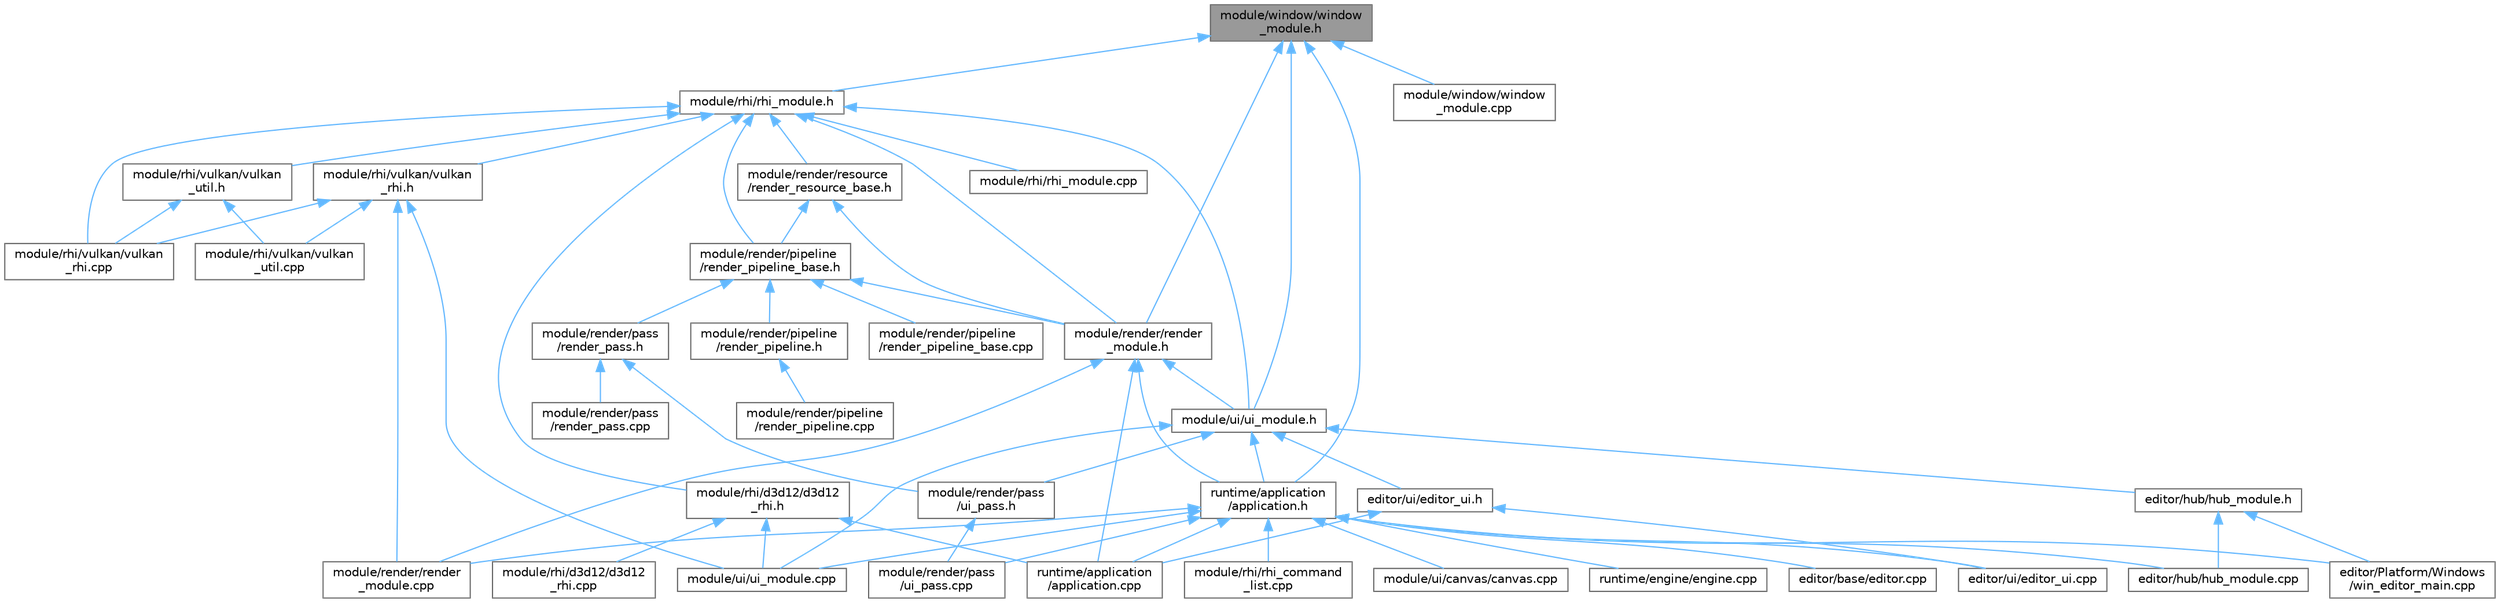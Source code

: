 digraph "module/window/window_module.h"
{
 // LATEX_PDF_SIZE
  bgcolor="transparent";
  edge [fontname=Helvetica,fontsize=10,labelfontname=Helvetica,labelfontsize=10];
  node [fontname=Helvetica,fontsize=10,shape=box,height=0.2,width=0.4];
  Node1 [id="Node000001",label="module/window/window\l_module.h",height=0.2,width=0.4,color="gray40", fillcolor="grey60", style="filled", fontcolor="black",tooltip=" "];
  Node1 -> Node2 [id="edge58_Node000001_Node000002",dir="back",color="steelblue1",style="solid",tooltip=" "];
  Node2 [id="Node000002",label="module/render/render\l_module.h",height=0.2,width=0.4,color="grey40", fillcolor="white", style="filled",URL="$render__module_8h.html",tooltip=" "];
  Node2 -> Node3 [id="edge59_Node000002_Node000003",dir="back",color="steelblue1",style="solid",tooltip=" "];
  Node3 [id="Node000003",label="module/render/render\l_module.cpp",height=0.2,width=0.4,color="grey40", fillcolor="white", style="filled",URL="$render__module_8cpp.html",tooltip=" "];
  Node2 -> Node4 [id="edge60_Node000002_Node000004",dir="back",color="steelblue1",style="solid",tooltip=" "];
  Node4 [id="Node000004",label="module/ui/ui_module.h",height=0.2,width=0.4,color="grey40", fillcolor="white", style="filled",URL="$ui__module_8h.html",tooltip=" "];
  Node4 -> Node5 [id="edge61_Node000004_Node000005",dir="back",color="steelblue1",style="solid",tooltip=" "];
  Node5 [id="Node000005",label="editor/hub/hub_module.h",height=0.2,width=0.4,color="grey40", fillcolor="white", style="filled",URL="$hub__module_8h.html",tooltip=" "];
  Node5 -> Node6 [id="edge62_Node000005_Node000006",dir="back",color="steelblue1",style="solid",tooltip=" "];
  Node6 [id="Node000006",label="editor/Platform/Windows\l/win_editor_main.cpp",height=0.2,width=0.4,color="grey40", fillcolor="white", style="filled",URL="$win__editor__main_8cpp.html",tooltip=" "];
  Node5 -> Node7 [id="edge63_Node000005_Node000007",dir="back",color="steelblue1",style="solid",tooltip=" "];
  Node7 [id="Node000007",label="editor/hub/hub_module.cpp",height=0.2,width=0.4,color="grey40", fillcolor="white", style="filled",URL="$hub__module_8cpp.html",tooltip=" "];
  Node4 -> Node8 [id="edge64_Node000004_Node000008",dir="back",color="steelblue1",style="solid",tooltip=" "];
  Node8 [id="Node000008",label="editor/ui/editor_ui.h",height=0.2,width=0.4,color="grey40", fillcolor="white", style="filled",URL="$editor__ui_8h.html",tooltip=" "];
  Node8 -> Node9 [id="edge65_Node000008_Node000009",dir="back",color="steelblue1",style="solid",tooltip=" "];
  Node9 [id="Node000009",label="editor/ui/editor_ui.cpp",height=0.2,width=0.4,color="grey40", fillcolor="white", style="filled",URL="$editor__ui_8cpp.html",tooltip=" "];
  Node8 -> Node10 [id="edge66_Node000008_Node000010",dir="back",color="steelblue1",style="solid",tooltip=" "];
  Node10 [id="Node000010",label="runtime/application\l/application.cpp",height=0.2,width=0.4,color="grey40", fillcolor="white", style="filled",URL="$application_8cpp.html",tooltip=" "];
  Node4 -> Node11 [id="edge67_Node000004_Node000011",dir="back",color="steelblue1",style="solid",tooltip=" "];
  Node11 [id="Node000011",label="module/render/pass\l/ui_pass.h",height=0.2,width=0.4,color="grey40", fillcolor="white", style="filled",URL="$ui__pass_8h.html",tooltip=" "];
  Node11 -> Node12 [id="edge68_Node000011_Node000012",dir="back",color="steelblue1",style="solid",tooltip=" "];
  Node12 [id="Node000012",label="module/render/pass\l/ui_pass.cpp",height=0.2,width=0.4,color="grey40", fillcolor="white", style="filled",URL="$ui__pass_8cpp.html",tooltip=" "];
  Node4 -> Node13 [id="edge69_Node000004_Node000013",dir="back",color="steelblue1",style="solid",tooltip=" "];
  Node13 [id="Node000013",label="module/ui/ui_module.cpp",height=0.2,width=0.4,color="grey40", fillcolor="white", style="filled",URL="$ui__module_8cpp.html",tooltip=" "];
  Node4 -> Node14 [id="edge70_Node000004_Node000014",dir="back",color="steelblue1",style="solid",tooltip=" "];
  Node14 [id="Node000014",label="runtime/application\l/application.h",height=0.2,width=0.4,color="grey40", fillcolor="white", style="filled",URL="$application_8h.html",tooltip=" "];
  Node14 -> Node6 [id="edge71_Node000014_Node000006",dir="back",color="steelblue1",style="solid",tooltip=" "];
  Node14 -> Node15 [id="edge72_Node000014_Node000015",dir="back",color="steelblue1",style="solid",tooltip=" "];
  Node15 [id="Node000015",label="editor/base/editor.cpp",height=0.2,width=0.4,color="grey40", fillcolor="white", style="filled",URL="$editor_8cpp.html",tooltip=" "];
  Node14 -> Node7 [id="edge73_Node000014_Node000007",dir="back",color="steelblue1",style="solid",tooltip=" "];
  Node14 -> Node9 [id="edge74_Node000014_Node000009",dir="back",color="steelblue1",style="solid",tooltip=" "];
  Node14 -> Node12 [id="edge75_Node000014_Node000012",dir="back",color="steelblue1",style="solid",tooltip=" "];
  Node14 -> Node3 [id="edge76_Node000014_Node000003",dir="back",color="steelblue1",style="solid",tooltip=" "];
  Node14 -> Node16 [id="edge77_Node000014_Node000016",dir="back",color="steelblue1",style="solid",tooltip=" "];
  Node16 [id="Node000016",label="module/rhi/rhi_command\l_list.cpp",height=0.2,width=0.4,color="grey40", fillcolor="white", style="filled",URL="$rhi__command__list_8cpp.html",tooltip=" "];
  Node14 -> Node17 [id="edge78_Node000014_Node000017",dir="back",color="steelblue1",style="solid",tooltip=" "];
  Node17 [id="Node000017",label="module/ui/canvas/canvas.cpp",height=0.2,width=0.4,color="grey40", fillcolor="white", style="filled",URL="$canvas_8cpp.html",tooltip=" "];
  Node14 -> Node13 [id="edge79_Node000014_Node000013",dir="back",color="steelblue1",style="solid",tooltip=" "];
  Node14 -> Node10 [id="edge80_Node000014_Node000010",dir="back",color="steelblue1",style="solid",tooltip=" "];
  Node14 -> Node18 [id="edge81_Node000014_Node000018",dir="back",color="steelblue1",style="solid",tooltip=" "];
  Node18 [id="Node000018",label="runtime/engine/engine.cpp",height=0.2,width=0.4,color="grey40", fillcolor="white", style="filled",URL="$engine_8cpp.html",tooltip=" "];
  Node2 -> Node10 [id="edge82_Node000002_Node000010",dir="back",color="steelblue1",style="solid",tooltip=" "];
  Node2 -> Node14 [id="edge83_Node000002_Node000014",dir="back",color="steelblue1",style="solid",tooltip=" "];
  Node1 -> Node19 [id="edge84_Node000001_Node000019",dir="back",color="steelblue1",style="solid",tooltip=" "];
  Node19 [id="Node000019",label="module/rhi/rhi_module.h",height=0.2,width=0.4,color="grey40", fillcolor="white", style="filled",URL="$rhi__module_8h.html",tooltip=" "];
  Node19 -> Node20 [id="edge85_Node000019_Node000020",dir="back",color="steelblue1",style="solid",tooltip=" "];
  Node20 [id="Node000020",label="module/render/pipeline\l/render_pipeline_base.h",height=0.2,width=0.4,color="grey40", fillcolor="white", style="filled",URL="$render__pipeline__base_8h.html",tooltip=" "];
  Node20 -> Node21 [id="edge86_Node000020_Node000021",dir="back",color="steelblue1",style="solid",tooltip=" "];
  Node21 [id="Node000021",label="module/render/pass\l/render_pass.h",height=0.2,width=0.4,color="grey40", fillcolor="white", style="filled",URL="$render__pass_8h.html",tooltip=" "];
  Node21 -> Node22 [id="edge87_Node000021_Node000022",dir="back",color="steelblue1",style="solid",tooltip=" "];
  Node22 [id="Node000022",label="module/render/pass\l/render_pass.cpp",height=0.2,width=0.4,color="grey40", fillcolor="white", style="filled",URL="$render__pass_8cpp.html",tooltip=" "];
  Node21 -> Node11 [id="edge88_Node000021_Node000011",dir="back",color="steelblue1",style="solid",tooltip=" "];
  Node20 -> Node23 [id="edge89_Node000020_Node000023",dir="back",color="steelblue1",style="solid",tooltip=" "];
  Node23 [id="Node000023",label="module/render/pipeline\l/render_pipeline.h",height=0.2,width=0.4,color="grey40", fillcolor="white", style="filled",URL="$render__pipeline_8h.html",tooltip=" "];
  Node23 -> Node24 [id="edge90_Node000023_Node000024",dir="back",color="steelblue1",style="solid",tooltip=" "];
  Node24 [id="Node000024",label="module/render/pipeline\l/render_pipeline.cpp",height=0.2,width=0.4,color="grey40", fillcolor="white", style="filled",URL="$render__pipeline_8cpp.html",tooltip=" "];
  Node20 -> Node25 [id="edge91_Node000020_Node000025",dir="back",color="steelblue1",style="solid",tooltip=" "];
  Node25 [id="Node000025",label="module/render/pipeline\l/render_pipeline_base.cpp",height=0.2,width=0.4,color="grey40", fillcolor="white", style="filled",URL="$render__pipeline__base_8cpp.html",tooltip=" "];
  Node20 -> Node2 [id="edge92_Node000020_Node000002",dir="back",color="steelblue1",style="solid",tooltip=" "];
  Node19 -> Node2 [id="edge93_Node000019_Node000002",dir="back",color="steelblue1",style="solid",tooltip=" "];
  Node19 -> Node26 [id="edge94_Node000019_Node000026",dir="back",color="steelblue1",style="solid",tooltip=" "];
  Node26 [id="Node000026",label="module/render/resource\l/render_resource_base.h",height=0.2,width=0.4,color="grey40", fillcolor="white", style="filled",URL="$render__resource__base_8h.html",tooltip=" "];
  Node26 -> Node20 [id="edge95_Node000026_Node000020",dir="back",color="steelblue1",style="solid",tooltip=" "];
  Node26 -> Node2 [id="edge96_Node000026_Node000002",dir="back",color="steelblue1",style="solid",tooltip=" "];
  Node19 -> Node27 [id="edge97_Node000019_Node000027",dir="back",color="steelblue1",style="solid",tooltip=" "];
  Node27 [id="Node000027",label="module/rhi/d3d12/d3d12\l_rhi.h",height=0.2,width=0.4,color="grey40", fillcolor="white", style="filled",URL="$d3d12__rhi_8h.html",tooltip=" "];
  Node27 -> Node28 [id="edge98_Node000027_Node000028",dir="back",color="steelblue1",style="solid",tooltip=" "];
  Node28 [id="Node000028",label="module/rhi/d3d12/d3d12\l_rhi.cpp",height=0.2,width=0.4,color="grey40", fillcolor="white", style="filled",URL="$d3d12__rhi_8cpp.html",tooltip=" "];
  Node27 -> Node13 [id="edge99_Node000027_Node000013",dir="back",color="steelblue1",style="solid",tooltip=" "];
  Node27 -> Node10 [id="edge100_Node000027_Node000010",dir="back",color="steelblue1",style="solid",tooltip=" "];
  Node19 -> Node29 [id="edge101_Node000019_Node000029",dir="back",color="steelblue1",style="solid",tooltip=" "];
  Node29 [id="Node000029",label="module/rhi/rhi_module.cpp",height=0.2,width=0.4,color="grey40", fillcolor="white", style="filled",URL="$rhi__module_8cpp.html",tooltip=" "];
  Node19 -> Node30 [id="edge102_Node000019_Node000030",dir="back",color="steelblue1",style="solid",tooltip=" "];
  Node30 [id="Node000030",label="module/rhi/vulkan/vulkan\l_rhi.cpp",height=0.2,width=0.4,color="grey40", fillcolor="white", style="filled",URL="$vulkan__rhi_8cpp.html",tooltip=" "];
  Node19 -> Node31 [id="edge103_Node000019_Node000031",dir="back",color="steelblue1",style="solid",tooltip=" "];
  Node31 [id="Node000031",label="module/rhi/vulkan/vulkan\l_rhi.h",height=0.2,width=0.4,color="grey40", fillcolor="white", style="filled",URL="$vulkan__rhi_8h.html",tooltip=" "];
  Node31 -> Node3 [id="edge104_Node000031_Node000003",dir="back",color="steelblue1",style="solid",tooltip=" "];
  Node31 -> Node30 [id="edge105_Node000031_Node000030",dir="back",color="steelblue1",style="solid",tooltip=" "];
  Node31 -> Node32 [id="edge106_Node000031_Node000032",dir="back",color="steelblue1",style="solid",tooltip=" "];
  Node32 [id="Node000032",label="module/rhi/vulkan/vulkan\l_util.cpp",height=0.2,width=0.4,color="grey40", fillcolor="white", style="filled",URL="$vulkan__util_8cpp.html",tooltip=" "];
  Node31 -> Node13 [id="edge107_Node000031_Node000013",dir="back",color="steelblue1",style="solid",tooltip=" "];
  Node19 -> Node33 [id="edge108_Node000019_Node000033",dir="back",color="steelblue1",style="solid",tooltip=" "];
  Node33 [id="Node000033",label="module/rhi/vulkan/vulkan\l_util.h",height=0.2,width=0.4,color="grey40", fillcolor="white", style="filled",URL="$vulkan__util_8h.html",tooltip=" "];
  Node33 -> Node30 [id="edge109_Node000033_Node000030",dir="back",color="steelblue1",style="solid",tooltip=" "];
  Node33 -> Node32 [id="edge110_Node000033_Node000032",dir="back",color="steelblue1",style="solid",tooltip=" "];
  Node19 -> Node4 [id="edge111_Node000019_Node000004",dir="back",color="steelblue1",style="solid",tooltip=" "];
  Node1 -> Node4 [id="edge112_Node000001_Node000004",dir="back",color="steelblue1",style="solid",tooltip=" "];
  Node1 -> Node34 [id="edge113_Node000001_Node000034",dir="back",color="steelblue1",style="solid",tooltip=" "];
  Node34 [id="Node000034",label="module/window/window\l_module.cpp",height=0.2,width=0.4,color="grey40", fillcolor="white", style="filled",URL="$window__module_8cpp.html",tooltip=" "];
  Node1 -> Node14 [id="edge114_Node000001_Node000014",dir="back",color="steelblue1",style="solid",tooltip=" "];
}
